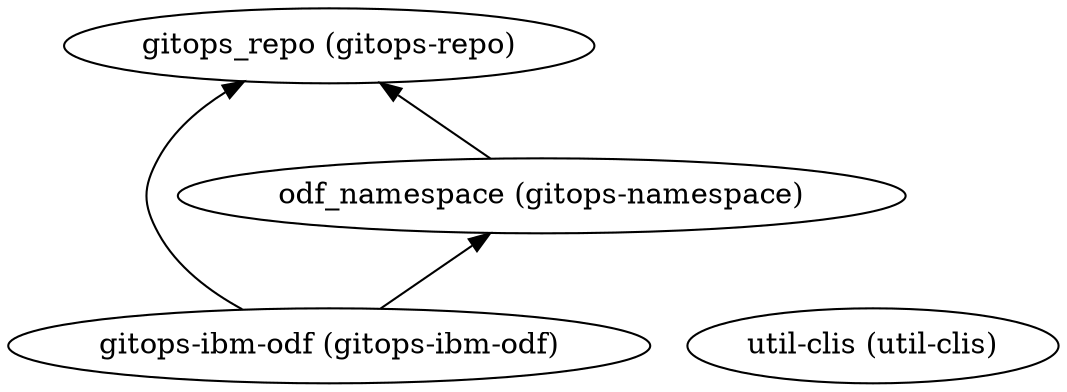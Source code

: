 digraph {
    rankdir="BT"
    "gitops-ibm-odf (gitops-ibm-odf)" -> "gitops_repo (gitops-repo)"
"gitops-ibm-odf (gitops-ibm-odf)" -> "odf_namespace (gitops-namespace)"
"gitops-ibm-odf (gitops-ibm-odf)"
"gitops_repo (gitops-repo)"
"odf_namespace (gitops-namespace)" -> "gitops_repo (gitops-repo)"
"odf_namespace (gitops-namespace)"
"util-clis (util-clis)"
  }